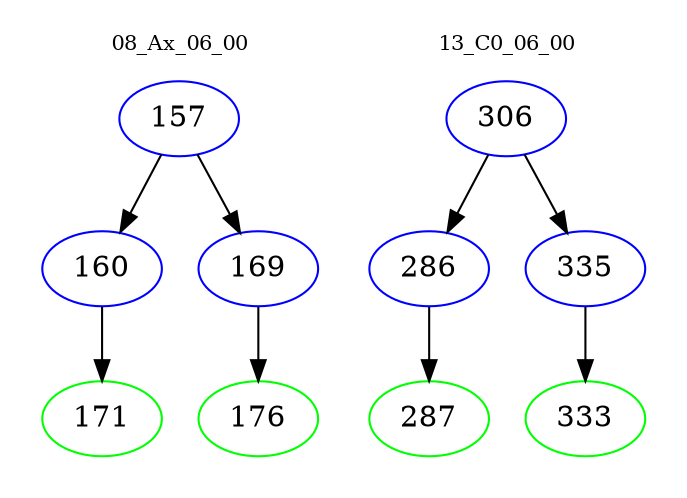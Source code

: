 digraph{
subgraph cluster_0 {
color = white
label = "08_Ax_06_00";
fontsize=10;
T0_157 [label="157", color="blue"]
T0_157 -> T0_160 [color="black"]
T0_160 [label="160", color="blue"]
T0_160 -> T0_171 [color="black"]
T0_171 [label="171", color="green"]
T0_157 -> T0_169 [color="black"]
T0_169 [label="169", color="blue"]
T0_169 -> T0_176 [color="black"]
T0_176 [label="176", color="green"]
}
subgraph cluster_1 {
color = white
label = "13_C0_06_00";
fontsize=10;
T1_306 [label="306", color="blue"]
T1_306 -> T1_286 [color="black"]
T1_286 [label="286", color="blue"]
T1_286 -> T1_287 [color="black"]
T1_287 [label="287", color="green"]
T1_306 -> T1_335 [color="black"]
T1_335 [label="335", color="blue"]
T1_335 -> T1_333 [color="black"]
T1_333 [label="333", color="green"]
}
}
